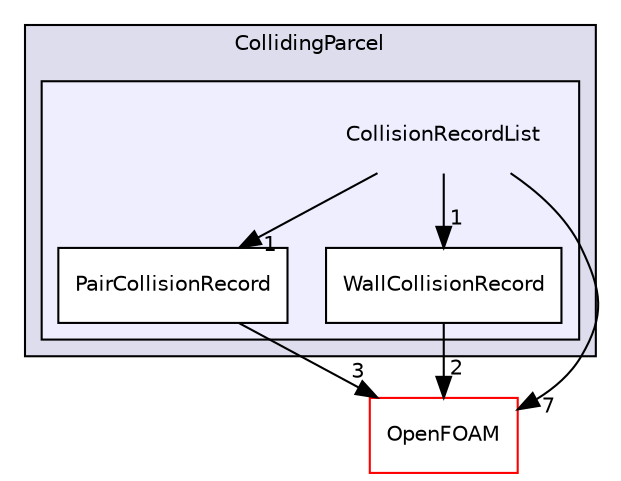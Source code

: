 digraph "src/lagrangian/intermediate/parcels/Templates/CollidingParcel/CollisionRecordList" {
  bgcolor=transparent;
  compound=true
  node [ fontsize="10", fontname="Helvetica"];
  edge [ labelfontsize="10", labelfontname="Helvetica"];
  subgraph clusterdir_f5d1b081941abbb98c3b184000882efb {
    graph [ bgcolor="#ddddee", pencolor="black", label="CollidingParcel" fontname="Helvetica", fontsize="10", URL="dir_f5d1b081941abbb98c3b184000882efb.html"]
  subgraph clusterdir_dae8fc5c31387a08d81c17f3a94706cb {
    graph [ bgcolor="#eeeeff", pencolor="black", label="" URL="dir_dae8fc5c31387a08d81c17f3a94706cb.html"];
    dir_dae8fc5c31387a08d81c17f3a94706cb [shape=plaintext label="CollisionRecordList"];
    dir_9c0f60b1627696c6fa31f6530ff8fc78 [shape=box label="PairCollisionRecord" color="black" fillcolor="white" style="filled" URL="dir_9c0f60b1627696c6fa31f6530ff8fc78.html"];
    dir_13462906893bf5fe5c57c57a709f105a [shape=box label="WallCollisionRecord" color="black" fillcolor="white" style="filled" URL="dir_13462906893bf5fe5c57c57a709f105a.html"];
  }
  }
  dir_c5473ff19b20e6ec4dfe5c310b3778a8 [shape=box label="OpenFOAM" color="red" URL="dir_c5473ff19b20e6ec4dfe5c310b3778a8.html"];
  dir_13462906893bf5fe5c57c57a709f105a->dir_c5473ff19b20e6ec4dfe5c310b3778a8 [headlabel="2", labeldistance=1.5 headhref="dir_001534_001950.html"];
  dir_9c0f60b1627696c6fa31f6530ff8fc78->dir_c5473ff19b20e6ec4dfe5c310b3778a8 [headlabel="3", labeldistance=1.5 headhref="dir_001533_001950.html"];
  dir_dae8fc5c31387a08d81c17f3a94706cb->dir_13462906893bf5fe5c57c57a709f105a [headlabel="1", labeldistance=1.5 headhref="dir_001532_001534.html"];
  dir_dae8fc5c31387a08d81c17f3a94706cb->dir_9c0f60b1627696c6fa31f6530ff8fc78 [headlabel="1", labeldistance=1.5 headhref="dir_001532_001533.html"];
  dir_dae8fc5c31387a08d81c17f3a94706cb->dir_c5473ff19b20e6ec4dfe5c310b3778a8 [headlabel="7", labeldistance=1.5 headhref="dir_001532_001950.html"];
}
